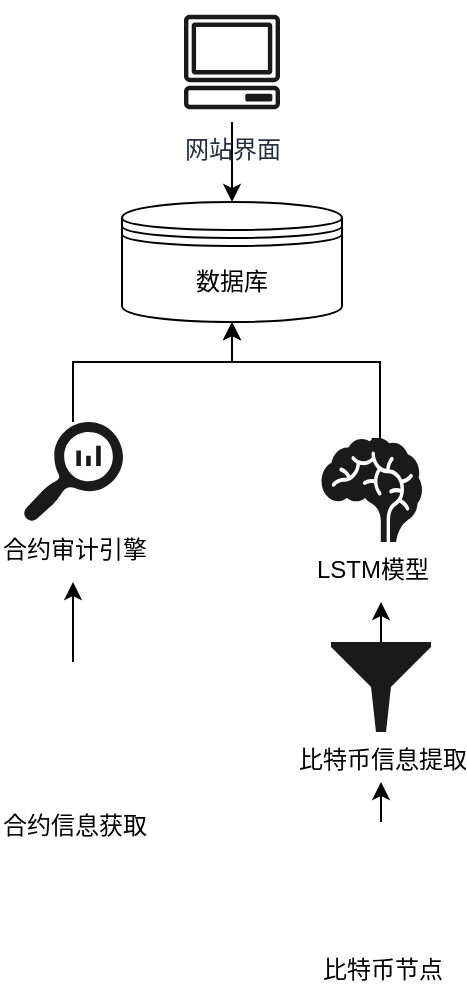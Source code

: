 <mxfile version="14.2.4" type="github">
  <diagram id="DMizLd6jPB5jcuzPNhlE" name="Page-1">
    <mxGraphModel dx="1185" dy="693" grid="1" gridSize="10" guides="1" tooltips="1" connect="1" arrows="1" fold="1" page="1" pageScale="1" pageWidth="850" pageHeight="1100" math="0" shadow="0">
      <root>
        <mxCell id="0" />
        <mxCell id="1" parent="0" />
        <mxCell id="u1e_f7d8fE_HU2oM6N3n-2" value="数据库" style="shape=datastore;whiteSpace=wrap;html=1;" vertex="1" parent="1">
          <mxGeometry x="340" y="280" width="110" height="60" as="geometry" />
        </mxCell>
        <mxCell id="u1e_f7d8fE_HU2oM6N3n-8" value="" style="edgeStyle=orthogonalEdgeStyle;rounded=0;orthogonalLoop=1;jettySize=auto;html=1;" edge="1" parent="1" source="u1e_f7d8fE_HU2oM6N3n-3" target="u1e_f7d8fE_HU2oM6N3n-2">
          <mxGeometry relative="1" as="geometry" />
        </mxCell>
        <mxCell id="u1e_f7d8fE_HU2oM6N3n-3" value="网站界面" style="outlineConnect=0;fontColor=#232F3E;gradientColor=none;fillColor=#ffffff;dashed=0;verticalLabelPosition=bottom;verticalAlign=top;align=center;html=1;fontSize=12;fontStyle=0;aspect=fixed;shape=mxgraph.aws4.resourceIcon;resIcon=mxgraph.aws4.client;strokeColor=#1A1A1A;" vertex="1" parent="1">
          <mxGeometry x="365" y="180" width="60" height="60" as="geometry" />
        </mxCell>
        <mxCell id="u1e_f7d8fE_HU2oM6N3n-22" style="edgeStyle=orthogonalEdgeStyle;rounded=0;orthogonalLoop=1;jettySize=auto;html=1;" edge="1" parent="1" source="u1e_f7d8fE_HU2oM6N3n-6">
          <mxGeometry relative="1" as="geometry">
            <mxPoint x="469.5" y="570" as="targetPoint" />
          </mxGeometry>
        </mxCell>
        <mxCell id="u1e_f7d8fE_HU2oM6N3n-6" value="比特币节点" style="shape=image;html=1;verticalAlign=top;verticalLabelPosition=bottom;labelBackgroundColor=#ffffff;imageAspect=0;aspect=fixed;image=https://cdn4.iconfinder.com/data/icons/cryptocoins/227/BTC-128.png" vertex="1" parent="1">
          <mxGeometry x="439.5" y="590" width="60" height="60" as="geometry" />
        </mxCell>
        <mxCell id="u1e_f7d8fE_HU2oM6N3n-18" style="edgeStyle=orthogonalEdgeStyle;rounded=0;orthogonalLoop=1;jettySize=auto;html=1;exitX=0.5;exitY=0.01;exitDx=0;exitDy=0;exitPerimeter=0;entryX=0.5;entryY=1;entryDx=0;entryDy=0;" edge="1" parent="1" source="u1e_f7d8fE_HU2oM6N3n-7" target="u1e_f7d8fE_HU2oM6N3n-2">
          <mxGeometry relative="1" as="geometry">
            <mxPoint x="390" y="370" as="targetPoint" />
            <Array as="points">
              <mxPoint x="469" y="360" />
              <mxPoint x="395" y="360" />
            </Array>
          </mxGeometry>
        </mxCell>
        <mxCell id="u1e_f7d8fE_HU2oM6N3n-7" value="LSTM模型" style="shape=mxgraph.signs.healthcare.brain;html=1;pointerEvents=1;strokeColor=none;verticalLabelPosition=bottom;verticalAlign=top;align=center;fillColor=#1A1A1A;" vertex="1" parent="1">
          <mxGeometry x="439.75" y="398" width="50.25" height="52" as="geometry" />
        </mxCell>
        <mxCell id="u1e_f7d8fE_HU2oM6N3n-17" style="edgeStyle=orthogonalEdgeStyle;rounded=0;orthogonalLoop=1;jettySize=auto;html=1;entryX=0.5;entryY=1;entryDx=0;entryDy=0;" edge="1" parent="1" source="u1e_f7d8fE_HU2oM6N3n-10" target="u1e_f7d8fE_HU2oM6N3n-2">
          <mxGeometry relative="1" as="geometry">
            <Array as="points">
              <mxPoint x="315" y="360" />
              <mxPoint x="395" y="360" />
            </Array>
          </mxGeometry>
        </mxCell>
        <mxCell id="u1e_f7d8fE_HU2oM6N3n-10" value="合约审计引擎" style="pointerEvents=1;shadow=0;dashed=0;html=1;strokeColor=none;labelPosition=center;verticalLabelPosition=bottom;verticalAlign=top;align=center;shape=mxgraph.mscae.oms.log_search;fillColor=#1A1A1A;" vertex="1" parent="1">
          <mxGeometry x="290.5" y="390" width="50" height="50" as="geometry" />
        </mxCell>
        <mxCell id="u1e_f7d8fE_HU2oM6N3n-16" style="edgeStyle=orthogonalEdgeStyle;rounded=0;orthogonalLoop=1;jettySize=auto;html=1;" edge="1" parent="1" source="u1e_f7d8fE_HU2oM6N3n-12">
          <mxGeometry relative="1" as="geometry">
            <mxPoint x="315.5" y="470" as="targetPoint" />
          </mxGeometry>
        </mxCell>
        <mxCell id="u1e_f7d8fE_HU2oM6N3n-12" value="合约信息获取" style="shape=image;html=1;verticalAlign=top;verticalLabelPosition=bottom;labelBackgroundColor=#ffffff;imageAspect=0;aspect=fixed;image=https://cdn2.iconfinder.com/data/icons/free-solid-halloween-icons/24/Spider-128.png" vertex="1" parent="1">
          <mxGeometry x="281.5" y="510" width="68" height="68" as="geometry" />
        </mxCell>
        <mxCell id="u1e_f7d8fE_HU2oM6N3n-19" style="edgeStyle=orthogonalEdgeStyle;rounded=0;orthogonalLoop=1;jettySize=auto;html=1;" edge="1" parent="1" source="u1e_f7d8fE_HU2oM6N3n-13">
          <mxGeometry relative="1" as="geometry">
            <mxPoint x="469.5" y="480" as="targetPoint" />
          </mxGeometry>
        </mxCell>
        <mxCell id="u1e_f7d8fE_HU2oM6N3n-13" value="比特币信息提取" style="aspect=fixed;pointerEvents=1;shadow=0;dashed=0;html=1;strokeColor=none;labelPosition=center;verticalLabelPosition=bottom;verticalAlign=top;align=center;shape=mxgraph.mscae.enterprise.filter;fillColor=#1A1A1A;" vertex="1" parent="1">
          <mxGeometry x="444.5" y="500" width="50" height="45" as="geometry" />
        </mxCell>
      </root>
    </mxGraphModel>
  </diagram>
</mxfile>
